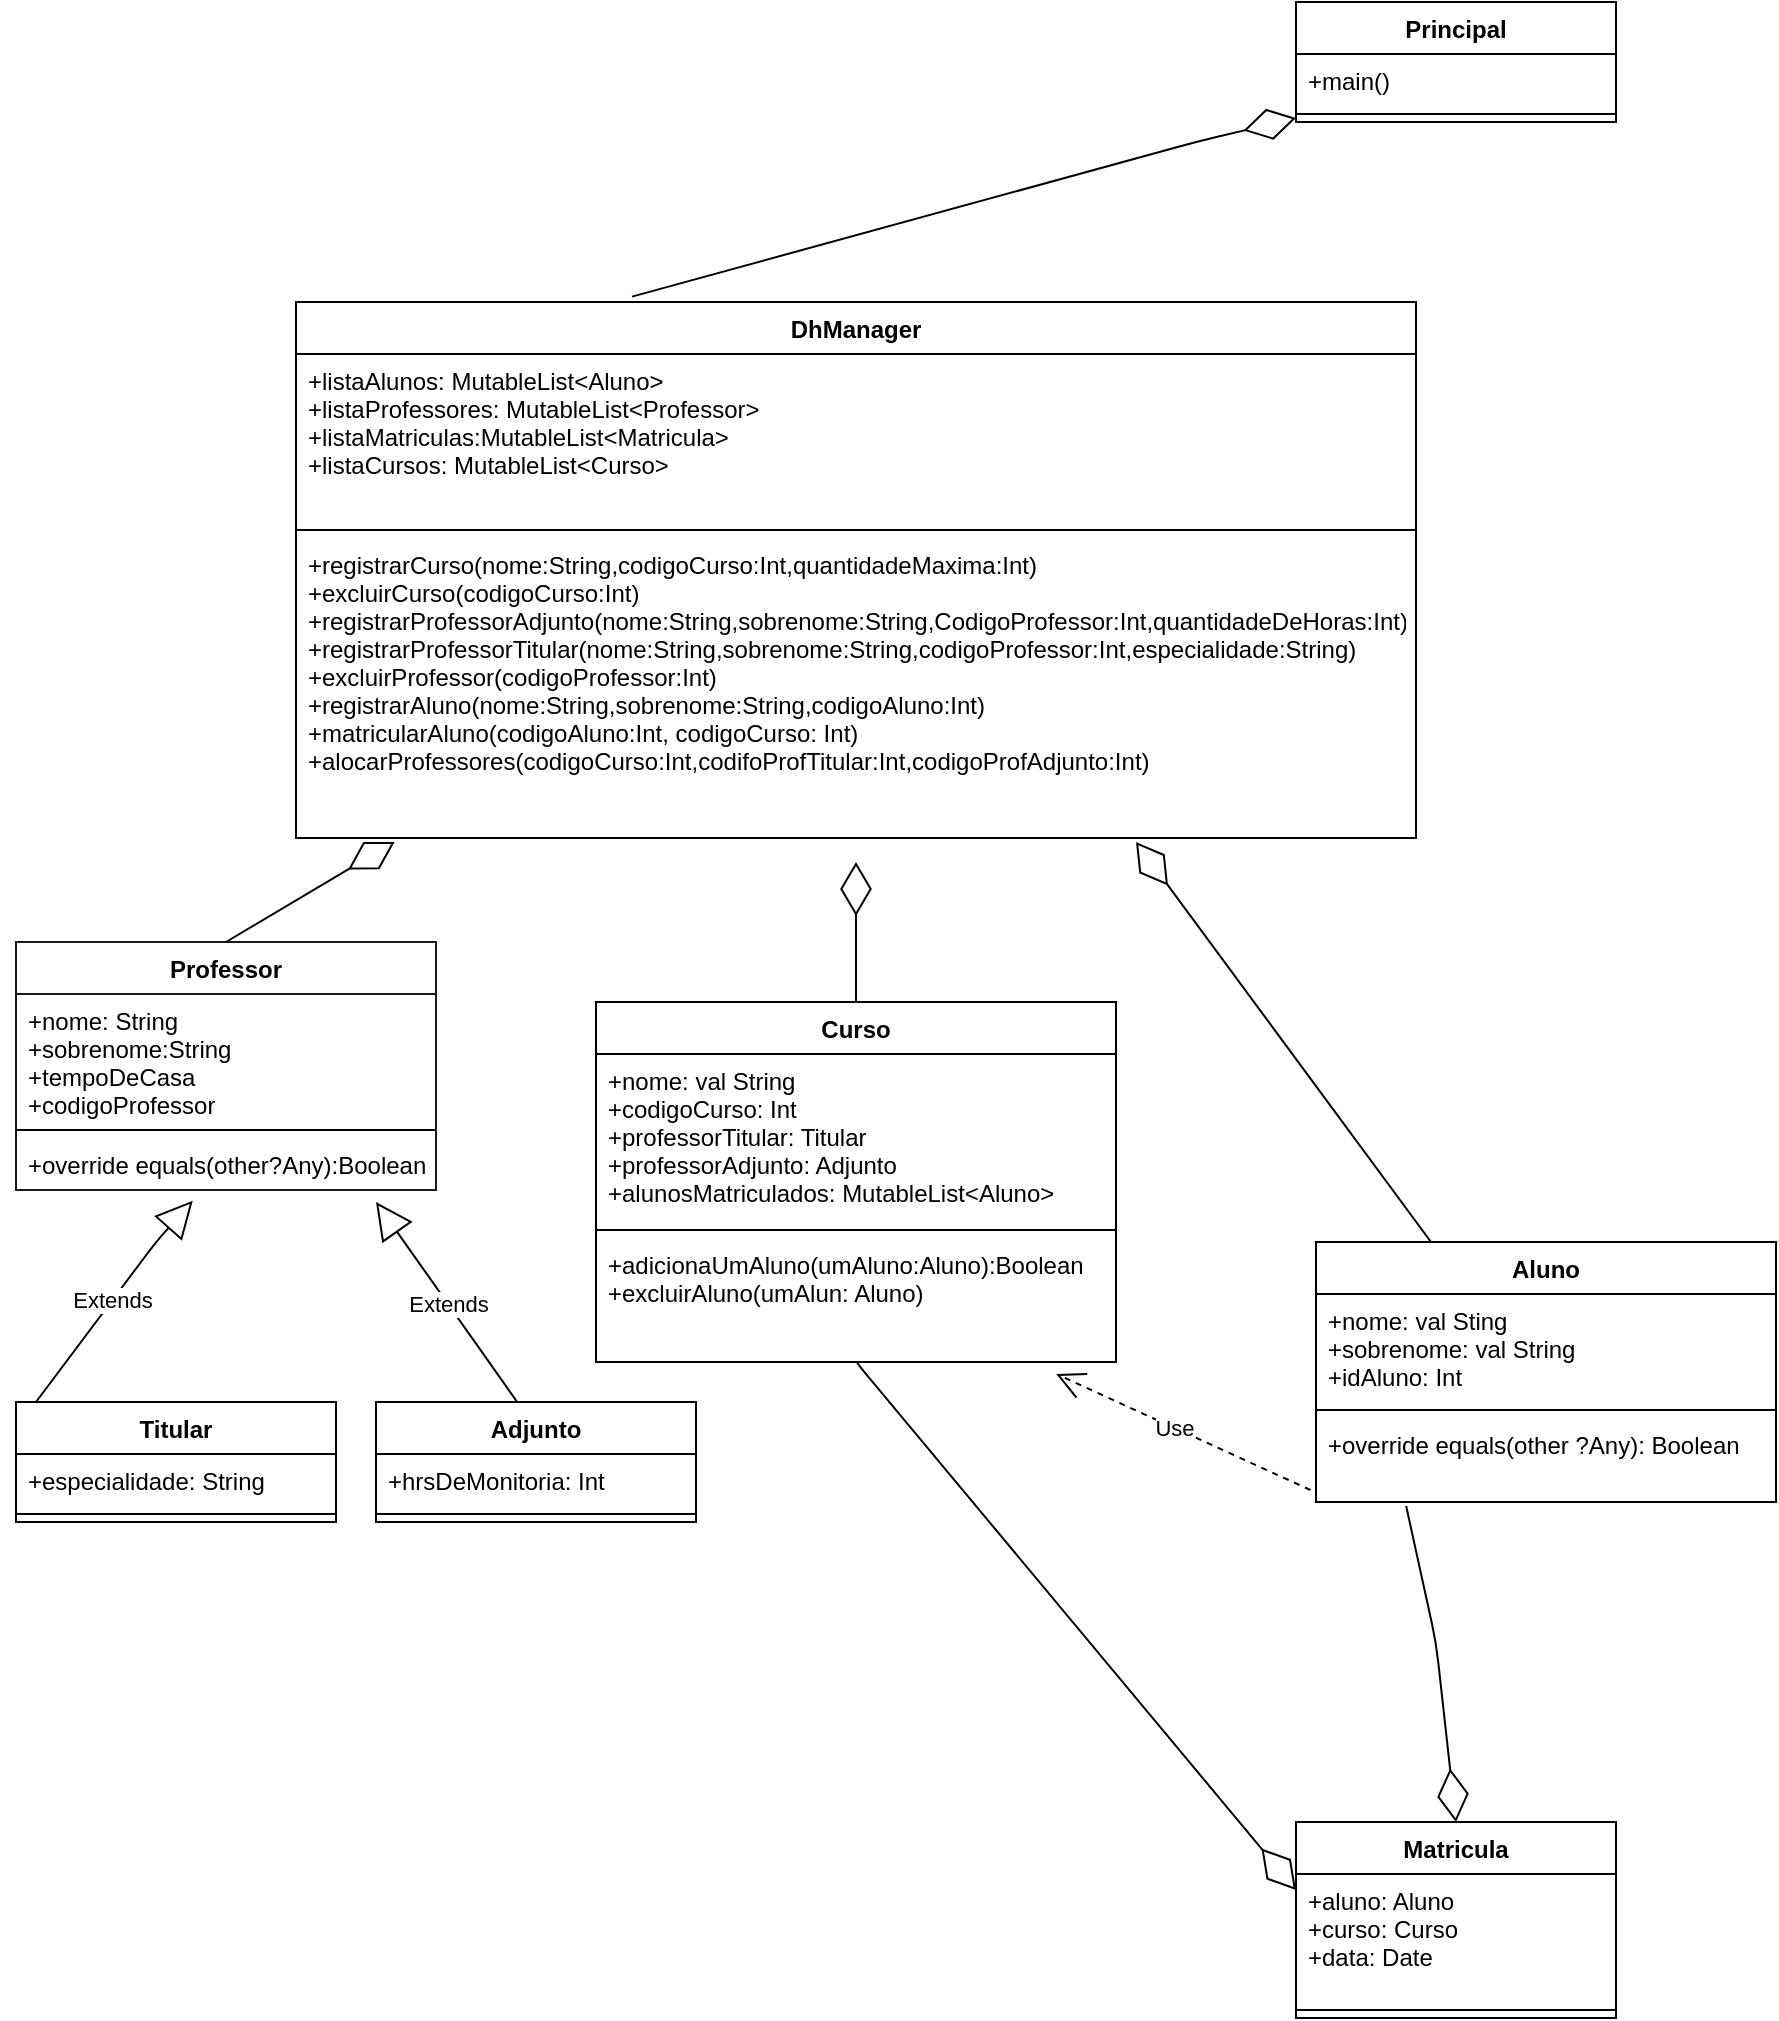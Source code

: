 <mxfile version="13.7.7" type="device"><diagram id="kU0TZkCEhjgpskqSwlNv" name="Page-1"><mxGraphModel dx="943" dy="477" grid="1" gridSize="10" guides="1" tooltips="1" connect="1" arrows="1" fold="1" page="1" pageScale="1" pageWidth="827" pageHeight="1169" math="0" shadow="0"><root><mxCell id="0"/><mxCell id="1" parent="0"/><mxCell id="7jsgKqkVz7q98B4OnNlG-19" value="DhManager" style="swimlane;fontStyle=1;align=center;verticalAlign=top;childLayout=stackLayout;horizontal=1;startSize=26;horizontalStack=0;resizeParent=1;resizeParentMax=0;resizeLast=0;collapsible=1;marginBottom=0;" vertex="1" parent="1"><mxGeometry x="150" y="170" width="560" height="268" as="geometry"/></mxCell><mxCell id="7jsgKqkVz7q98B4OnNlG-20" value="+listaAlunos: MutableList&lt;Aluno&gt;&#10;+listaProfessores: MutableList&lt;Professor&gt;&#10;+listaMatriculas:MutableList&lt;Matricula&gt;&#10;+listaCursos: MutableList&lt;Curso&gt;" style="text;strokeColor=none;fillColor=none;align=left;verticalAlign=top;spacingLeft=4;spacingRight=4;overflow=hidden;rotatable=0;points=[[0,0.5],[1,0.5]];portConstraint=eastwest;" vertex="1" parent="7jsgKqkVz7q98B4OnNlG-19"><mxGeometry y="26" width="560" height="84" as="geometry"/></mxCell><mxCell id="7jsgKqkVz7q98B4OnNlG-21" value="" style="line;strokeWidth=1;fillColor=none;align=left;verticalAlign=middle;spacingTop=-1;spacingLeft=3;spacingRight=3;rotatable=0;labelPosition=right;points=[];portConstraint=eastwest;" vertex="1" parent="7jsgKqkVz7q98B4OnNlG-19"><mxGeometry y="110" width="560" height="8" as="geometry"/></mxCell><mxCell id="7jsgKqkVz7q98B4OnNlG-22" value="+registrarCurso(nome:String,codigoCurso:Int,quantidadeMaxima:Int)&#10;+excluirCurso(codigoCurso:Int)&#10;+registrarProfessorAdjunto(nome:String,sobrenome:String,CodigoProfessor:Int,quantidadeDeHoras:Int)&#10;+registrarProfessorTitular(nome:String,sobrenome:String,codigoProfessor:Int,especialidade:String)&#10;+excluirProfessor(codigoProfessor:Int)&#10;+registrarAluno(nome:String,sobrenome:String,codigoAluno:Int)&#10;+matricularAluno(codigoAluno:Int, codigoCurso: Int)&#10;+alocarProfessores(codigoCurso:Int,codifoProfTitular:Int,codigoProfAdjunto:Int)&#10;&#10;" style="text;strokeColor=none;fillColor=none;align=left;verticalAlign=top;spacingLeft=4;spacingRight=4;overflow=hidden;rotatable=0;points=[[0,0.5],[1,0.5]];portConstraint=eastwest;" vertex="1" parent="7jsgKqkVz7q98B4OnNlG-19"><mxGeometry y="118" width="560" height="150" as="geometry"/></mxCell><mxCell id="7jsgKqkVz7q98B4OnNlG-23" value="Principal" style="swimlane;fontStyle=1;align=center;verticalAlign=top;childLayout=stackLayout;horizontal=1;startSize=26;horizontalStack=0;resizeParent=1;resizeParentMax=0;resizeLast=0;collapsible=1;marginBottom=0;" vertex="1" parent="1"><mxGeometry x="650" y="20" width="160" height="60" as="geometry"/></mxCell><mxCell id="7jsgKqkVz7q98B4OnNlG-24" value="+main()" style="text;strokeColor=none;fillColor=none;align=left;verticalAlign=top;spacingLeft=4;spacingRight=4;overflow=hidden;rotatable=0;points=[[0,0.5],[1,0.5]];portConstraint=eastwest;" vertex="1" parent="7jsgKqkVz7q98B4OnNlG-23"><mxGeometry y="26" width="160" height="26" as="geometry"/></mxCell><mxCell id="7jsgKqkVz7q98B4OnNlG-25" value="" style="line;strokeWidth=1;fillColor=none;align=left;verticalAlign=middle;spacingTop=-1;spacingLeft=3;spacingRight=3;rotatable=0;labelPosition=right;points=[];portConstraint=eastwest;" vertex="1" parent="7jsgKqkVz7q98B4OnNlG-23"><mxGeometry y="52" width="160" height="8" as="geometry"/></mxCell><mxCell id="7jsgKqkVz7q98B4OnNlG-31" value="" style="endArrow=diamondThin;endFill=0;endSize=24;html=1;exitX=0.3;exitY=-0.01;exitDx=0;exitDy=0;exitPerimeter=0;" edge="1" parent="1" source="7jsgKqkVz7q98B4OnNlG-19"><mxGeometry width="160" relative="1" as="geometry"><mxPoint x="300" y="160" as="sourcePoint"/><mxPoint x="650" y="78" as="targetPoint"/><Array as="points"><mxPoint x="600" y="90"/></Array></mxGeometry></mxCell><mxCell id="7jsgKqkVz7q98B4OnNlG-33" value="" style="endArrow=diamondThin;endFill=0;endSize=24;html=1;entryX=0;entryY=0.125;entryDx=0;entryDy=0;entryPerimeter=0;exitX=0.505;exitY=1;exitDx=0;exitDy=0;exitPerimeter=0;" edge="1" parent="1" source="nKuohqyYHi_nC0pMlJ10-8" target="7jsgKqkVz7q98B4OnNlG-8"><mxGeometry width="160" relative="1" as="geometry"><mxPoint x="470" y="710" as="sourcePoint"/><mxPoint x="720" y="620" as="targetPoint"/><Array as="points"><mxPoint x="430" y="700"/></Array></mxGeometry></mxCell><mxCell id="7jsgKqkVz7q98B4OnNlG-34" value="" style="endArrow=diamondThin;endFill=0;endSize=24;html=1;exitX=0.196;exitY=1.048;exitDx=0;exitDy=0;exitPerimeter=0;entryX=0.5;entryY=0;entryDx=0;entryDy=0;" edge="1" parent="1" source="nKuohqyYHi_nC0pMlJ10-12" target="7jsgKqkVz7q98B4OnNlG-7"><mxGeometry width="160" relative="1" as="geometry"><mxPoint x="570" y="840" as="sourcePoint"/><mxPoint x="680" y="590" as="targetPoint"/><Array as="points"><mxPoint x="720" y="840"/></Array></mxGeometry></mxCell><mxCell id="7jsgKqkVz7q98B4OnNlG-36" value="Extends" style="endArrow=block;endSize=16;endFill=0;html=1;exitX=0.45;exitY=0.033;exitDx=0;exitDy=0;exitPerimeter=0;" edge="1" parent="1" source="7jsgKqkVz7q98B4OnNlG-11"><mxGeometry width="160" relative="1" as="geometry"><mxPoint x="251" y="706" as="sourcePoint"/><mxPoint x="190" y="620" as="targetPoint"/></mxGeometry></mxCell><mxCell id="7jsgKqkVz7q98B4OnNlG-15" value="Titular" style="swimlane;fontStyle=1;align=center;verticalAlign=top;childLayout=stackLayout;horizontal=1;startSize=26;horizontalStack=0;resizeParent=1;resizeParentMax=0;resizeLast=0;collapsible=1;marginBottom=0;" vertex="1" parent="1"><mxGeometry x="10" y="720" width="160" height="60" as="geometry"/></mxCell><mxCell id="7jsgKqkVz7q98B4OnNlG-37" value="Extends" style="endArrow=block;endSize=16;endFill=0;html=1;entryX=0.421;entryY=1.205;entryDx=0;entryDy=0;entryPerimeter=0;" edge="1" parent="7jsgKqkVz7q98B4OnNlG-15" target="7jsgKqkVz7q98B4OnNlG-30"><mxGeometry width="160" relative="1" as="geometry"><mxPoint x="10" as="sourcePoint"/><mxPoint x="170" as="targetPoint"/><Array as="points"><mxPoint x="70" y="-80"/></Array></mxGeometry></mxCell><mxCell id="7jsgKqkVz7q98B4OnNlG-16" value="+especialidade: String" style="text;strokeColor=none;fillColor=none;align=left;verticalAlign=top;spacingLeft=4;spacingRight=4;overflow=hidden;rotatable=0;points=[[0,0.5],[1,0.5]];portConstraint=eastwest;" vertex="1" parent="7jsgKqkVz7q98B4OnNlG-15"><mxGeometry y="26" width="160" height="26" as="geometry"/></mxCell><mxCell id="7jsgKqkVz7q98B4OnNlG-17" value="" style="line;strokeWidth=1;fillColor=none;align=left;verticalAlign=middle;spacingTop=-1;spacingLeft=3;spacingRight=3;rotatable=0;labelPosition=right;points=[];portConstraint=eastwest;" vertex="1" parent="7jsgKqkVz7q98B4OnNlG-15"><mxGeometry y="52" width="160" height="8" as="geometry"/></mxCell><mxCell id="7jsgKqkVz7q98B4OnNlG-27" value="Professor" style="swimlane;fontStyle=1;align=center;verticalAlign=top;childLayout=stackLayout;horizontal=1;startSize=26;horizontalStack=0;resizeParent=1;resizeParentMax=0;resizeLast=0;collapsible=1;marginBottom=0;strokeColor=#1A1A1A;" vertex="1" parent="1"><mxGeometry x="10" y="490" width="210" height="124" as="geometry"/></mxCell><mxCell id="7jsgKqkVz7q98B4OnNlG-28" value="+nome: String&#10;+sobrenome:String&#10;+tempoDeCasa&#10;+codigoProfessor&#10;" style="text;strokeColor=none;fillColor=none;align=left;verticalAlign=top;spacingLeft=4;spacingRight=4;overflow=hidden;rotatable=0;points=[[0,0.5],[1,0.5]];portConstraint=eastwest;" vertex="1" parent="7jsgKqkVz7q98B4OnNlG-27"><mxGeometry y="26" width="210" height="64" as="geometry"/></mxCell><mxCell id="7jsgKqkVz7q98B4OnNlG-29" value="" style="line;strokeWidth=1;fillColor=none;align=left;verticalAlign=middle;spacingTop=-1;spacingLeft=3;spacingRight=3;rotatable=0;labelPosition=right;points=[];portConstraint=eastwest;" vertex="1" parent="7jsgKqkVz7q98B4OnNlG-27"><mxGeometry y="90" width="210" height="8" as="geometry"/></mxCell><mxCell id="7jsgKqkVz7q98B4OnNlG-30" value="+override equals(other?Any):Boolean" style="text;strokeColor=none;fillColor=none;align=left;verticalAlign=top;spacingLeft=4;spacingRight=4;overflow=hidden;rotatable=0;points=[[0,0.5],[1,0.5]];portConstraint=eastwest;" vertex="1" parent="7jsgKqkVz7q98B4OnNlG-27"><mxGeometry y="98" width="210" height="26" as="geometry"/></mxCell><mxCell id="7jsgKqkVz7q98B4OnNlG-11" value="Adjunto" style="swimlane;fontStyle=1;align=center;verticalAlign=top;childLayout=stackLayout;horizontal=1;startSize=26;horizontalStack=0;resizeParent=1;resizeParentMax=0;resizeLast=0;collapsible=1;marginBottom=0;" vertex="1" parent="1"><mxGeometry x="190" y="720" width="160" height="60" as="geometry"/></mxCell><mxCell id="7jsgKqkVz7q98B4OnNlG-12" value="+hrsDeMonitoria: Int" style="text;strokeColor=none;fillColor=none;align=left;verticalAlign=top;spacingLeft=4;spacingRight=4;overflow=hidden;rotatable=0;points=[[0,0.5],[1,0.5]];portConstraint=eastwest;" vertex="1" parent="7jsgKqkVz7q98B4OnNlG-11"><mxGeometry y="26" width="160" height="26" as="geometry"/></mxCell><mxCell id="7jsgKqkVz7q98B4OnNlG-13" value="" style="line;strokeWidth=1;fillColor=none;align=left;verticalAlign=middle;spacingTop=-1;spacingLeft=3;spacingRight=3;rotatable=0;labelPosition=right;points=[];portConstraint=eastwest;" vertex="1" parent="7jsgKqkVz7q98B4OnNlG-11"><mxGeometry y="52" width="160" height="8" as="geometry"/></mxCell><mxCell id="nKuohqyYHi_nC0pMlJ10-5" value="Curso" style="swimlane;fontStyle=1;align=center;verticalAlign=top;childLayout=stackLayout;horizontal=1;startSize=26;horizontalStack=0;resizeParent=1;resizeParentMax=0;resizeLast=0;collapsible=1;marginBottom=0;" parent="1" vertex="1"><mxGeometry x="300" y="520" width="260" height="180" as="geometry"/></mxCell><mxCell id="nKuohqyYHi_nC0pMlJ10-6" value="+nome: val String&#10;+codigoCurso: Int&#10;+professorTitular: Titular&#10;+professorAdjunto: Adjunto&#10;+alunosMatriculados: MutableList&lt;Aluno&gt;" style="text;strokeColor=none;fillColor=none;align=left;verticalAlign=top;spacingLeft=4;spacingRight=4;overflow=hidden;rotatable=0;points=[[0,0.5],[1,0.5]];portConstraint=eastwest;" parent="nKuohqyYHi_nC0pMlJ10-5" vertex="1"><mxGeometry y="26" width="260" height="84" as="geometry"/></mxCell><mxCell id="nKuohqyYHi_nC0pMlJ10-7" value="" style="line;strokeWidth=1;fillColor=none;align=left;verticalAlign=middle;spacingTop=-1;spacingLeft=3;spacingRight=3;rotatable=0;labelPosition=right;points=[];portConstraint=eastwest;" parent="nKuohqyYHi_nC0pMlJ10-5" vertex="1"><mxGeometry y="110" width="260" height="8" as="geometry"/></mxCell><mxCell id="nKuohqyYHi_nC0pMlJ10-8" value="+adicionaUmAluno(umAluno:Aluno):Boolean&#10;+excluirAluno(umAlun: Aluno)" style="text;strokeColor=none;fillColor=none;align=left;verticalAlign=top;spacingLeft=4;spacingRight=4;overflow=hidden;rotatable=0;points=[[0,0.5],[1,0.5]];portConstraint=eastwest;" parent="nKuohqyYHi_nC0pMlJ10-5" vertex="1"><mxGeometry y="118" width="260" height="62" as="geometry"/></mxCell><mxCell id="7jsgKqkVz7q98B4OnNlG-39" value="" style="endArrow=diamondThin;endFill=0;endSize=24;html=1;exitX=0.5;exitY=0;exitDx=0;exitDy=0;entryX=0.088;entryY=1.013;entryDx=0;entryDy=0;entryPerimeter=0;" edge="1" parent="1" source="7jsgKqkVz7q98B4OnNlG-27" target="7jsgKqkVz7q98B4OnNlG-22"><mxGeometry width="160" relative="1" as="geometry"><mxPoint x="100" y="480" as="sourcePoint"/><mxPoint x="180" y="450" as="targetPoint"/></mxGeometry></mxCell><mxCell id="7jsgKqkVz7q98B4OnNlG-40" value="" style="endArrow=diamondThin;endFill=0;endSize=24;html=1;exitX=0.5;exitY=0;exitDx=0;exitDy=0;" edge="1" parent="1" source="nKuohqyYHi_nC0pMlJ10-5"><mxGeometry width="160" relative="1" as="geometry"><mxPoint x="270" y="460" as="sourcePoint"/><mxPoint x="430" y="450" as="targetPoint"/></mxGeometry></mxCell><mxCell id="7jsgKqkVz7q98B4OnNlG-41" value="" style="endArrow=diamondThin;endFill=0;endSize=24;html=1;exitX=0.25;exitY=0;exitDx=0;exitDy=0;" edge="1" parent="1" source="nKuohqyYHi_nC0pMlJ10-9"><mxGeometry width="160" relative="1" as="geometry"><mxPoint x="510" y="680" as="sourcePoint"/><mxPoint x="570" y="440" as="targetPoint"/></mxGeometry></mxCell><mxCell id="7jsgKqkVz7q98B4OnNlG-7" value="Matricula" style="swimlane;fontStyle=1;align=center;verticalAlign=top;childLayout=stackLayout;horizontal=1;startSize=26;horizontalStack=0;resizeParent=1;resizeParentMax=0;resizeLast=0;collapsible=1;marginBottom=0;" vertex="1" parent="1"><mxGeometry x="650" y="930" width="160" height="98" as="geometry"/></mxCell><mxCell id="7jsgKqkVz7q98B4OnNlG-8" value="+aluno: Aluno&#10;+curso: Curso&#10;+data: Date" style="text;strokeColor=none;fillColor=none;align=left;verticalAlign=top;spacingLeft=4;spacingRight=4;overflow=hidden;rotatable=0;points=[[0,0.5],[1,0.5]];portConstraint=eastwest;" vertex="1" parent="7jsgKqkVz7q98B4OnNlG-7"><mxGeometry y="26" width="160" height="64" as="geometry"/></mxCell><mxCell id="7jsgKqkVz7q98B4OnNlG-9" value="" style="line;strokeWidth=1;fillColor=none;align=left;verticalAlign=middle;spacingTop=-1;spacingLeft=3;spacingRight=3;rotatable=0;labelPosition=right;points=[];portConstraint=eastwest;" vertex="1" parent="7jsgKqkVz7q98B4OnNlG-7"><mxGeometry y="90" width="160" height="8" as="geometry"/></mxCell><mxCell id="nKuohqyYHi_nC0pMlJ10-9" value="Aluno" style="swimlane;fontStyle=1;align=center;verticalAlign=top;childLayout=stackLayout;horizontal=1;startSize=26;horizontalStack=0;resizeParent=1;resizeParentMax=0;resizeLast=0;collapsible=1;marginBottom=0;" parent="1" vertex="1"><mxGeometry x="660" y="640" width="230" height="130" as="geometry"/></mxCell><mxCell id="nKuohqyYHi_nC0pMlJ10-10" value="+nome: val Sting&#10;+sobrenome: val String&#10;+idAluno: Int" style="text;strokeColor=none;fillColor=none;align=left;verticalAlign=top;spacingLeft=4;spacingRight=4;overflow=hidden;rotatable=0;points=[[0,0.5],[1,0.5]];portConstraint=eastwest;" parent="nKuohqyYHi_nC0pMlJ10-9" vertex="1"><mxGeometry y="26" width="230" height="54" as="geometry"/></mxCell><mxCell id="nKuohqyYHi_nC0pMlJ10-11" value="" style="line;strokeWidth=1;fillColor=none;align=left;verticalAlign=middle;spacingTop=-1;spacingLeft=3;spacingRight=3;rotatable=0;labelPosition=right;points=[];portConstraint=eastwest;" parent="nKuohqyYHi_nC0pMlJ10-9" vertex="1"><mxGeometry y="80" width="230" height="8" as="geometry"/></mxCell><mxCell id="nKuohqyYHi_nC0pMlJ10-12" value="+override equals(other ?Any): Boolean" style="text;strokeColor=none;fillColor=none;align=left;verticalAlign=top;spacingLeft=4;spacingRight=4;overflow=hidden;rotatable=0;points=[[0,0.5],[1,0.5]];portConstraint=eastwest;" parent="nKuohqyYHi_nC0pMlJ10-9" vertex="1"><mxGeometry y="88" width="230" height="42" as="geometry"/></mxCell><mxCell id="7jsgKqkVz7q98B4OnNlG-42" value="Use" style="endArrow=open;endSize=12;dashed=1;html=1;entryX=0.885;entryY=1.097;entryDx=0;entryDy=0;entryPerimeter=0;exitX=-0.012;exitY=0.857;exitDx=0;exitDy=0;exitPerimeter=0;" edge="1" parent="1" source="nKuohqyYHi_nC0pMlJ10-12" target="nKuohqyYHi_nC0pMlJ10-8"><mxGeometry x="0.063" width="160" relative="1" as="geometry"><mxPoint x="310" y="610" as="sourcePoint"/><mxPoint x="450" y="730" as="targetPoint"/><Array as="points"/><mxPoint as="offset"/></mxGeometry></mxCell></root></mxGraphModel></diagram></mxfile>